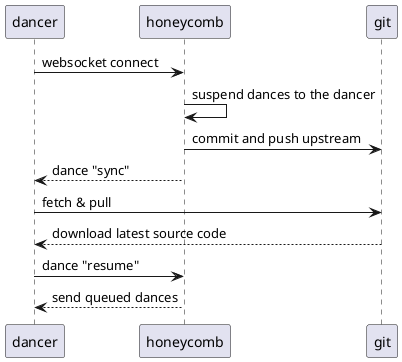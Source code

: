 @startuml
dancer -> honeycomb: websocket connect
honeycomb -> honeycomb: suspend dances to the dancer
honeycomb -> git: commit and push upstream
honeycomb --> dancer: dance "sync"
dancer -> git: fetch & pull
git --> dancer: download latest source code
dancer -> honeycomb: dance "resume"
honeycomb --> dancer: send queued dances
@enduml

